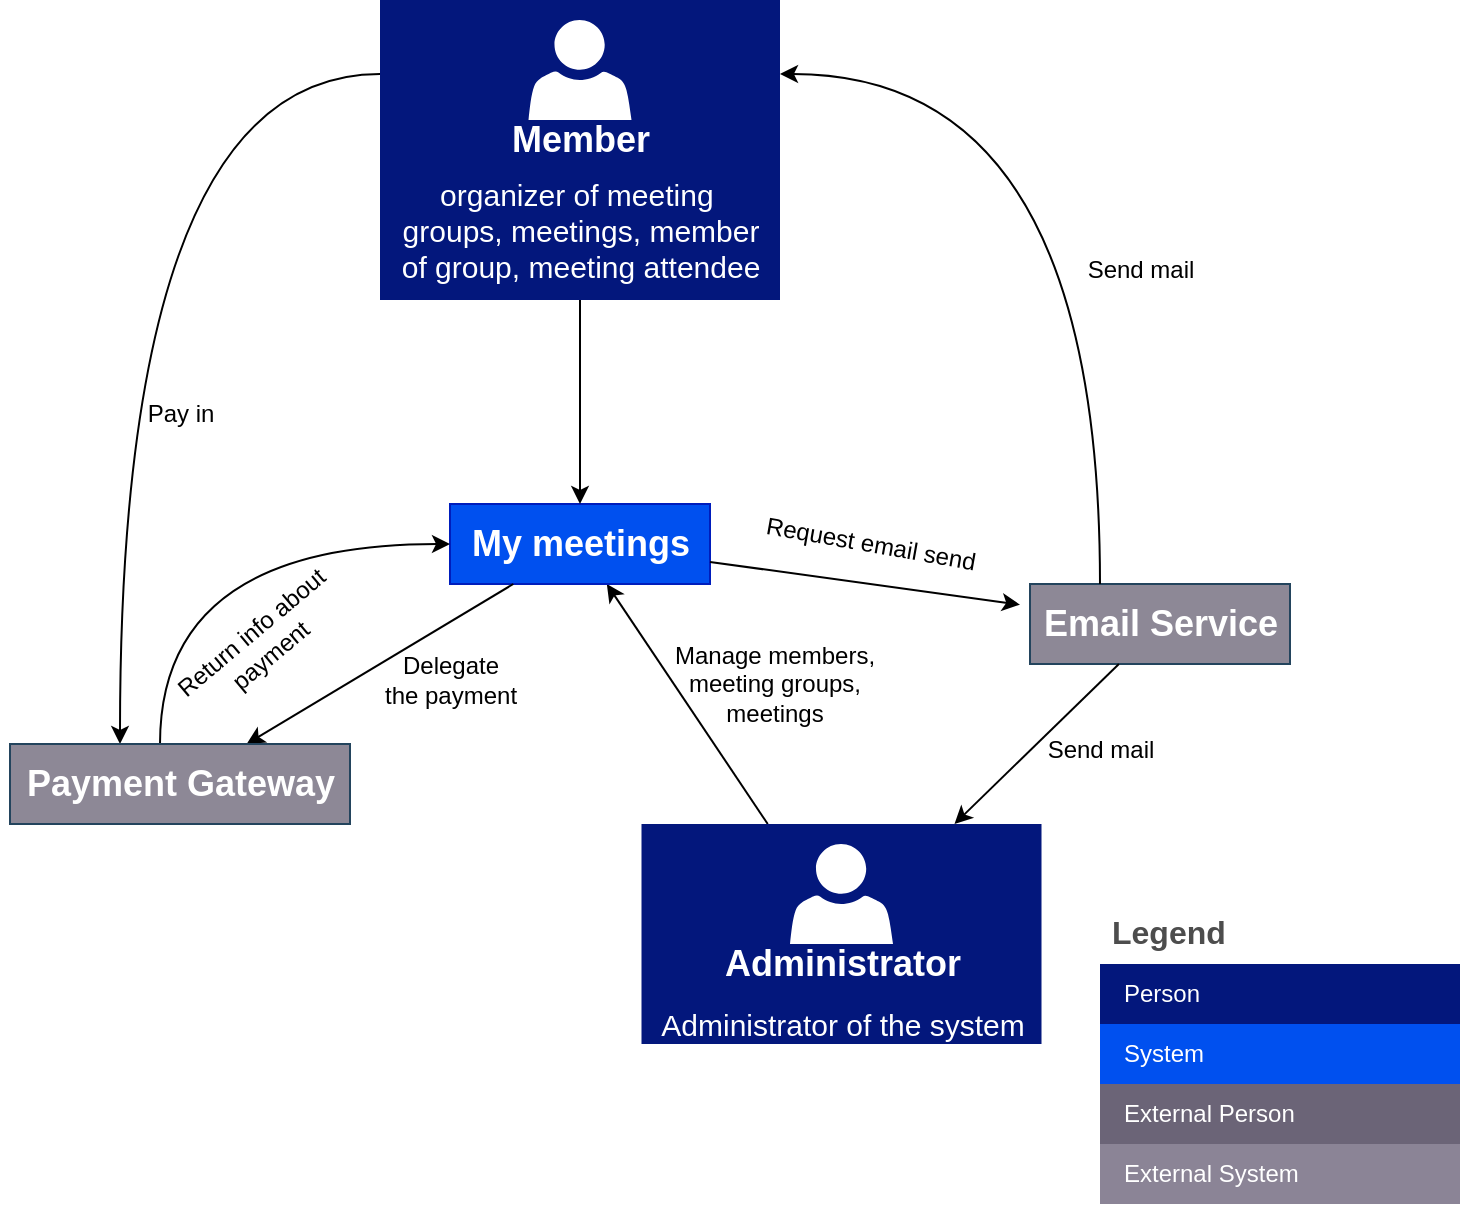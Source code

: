 <mxfile version="28.1.2">
  <diagram name="Page-1" id="IOm4iTDVq8QLSS1ZveDJ">
    <mxGraphModel dx="1042" dy="708" grid="1" gridSize="10" guides="1" tooltips="1" connect="1" arrows="1" fold="1" page="1" pageScale="1" pageWidth="827" pageHeight="1169" math="0" shadow="0">
      <root>
        <mxCell id="0" />
        <mxCell id="1" parent="0" />
        <mxCell id="tRyP_aMxS73FmC8LDNzy-54" style="edgeStyle=orthogonalEdgeStyle;rounded=0;orthogonalLoop=1;jettySize=auto;html=1;curved=1;" edge="1" parent="1" source="tRyP_aMxS73FmC8LDNzy-9" target="tRyP_aMxS73FmC8LDNzy-26">
          <mxGeometry relative="1" as="geometry">
            <Array as="points">
              <mxPoint x="140" y="145" />
            </Array>
          </mxGeometry>
        </mxCell>
        <mxCell id="tRyP_aMxS73FmC8LDNzy-9" value="" style="rounded=0;whiteSpace=wrap;html=1;strokeColor=none;fillColor=light-dark(#03177c, #ededed);" vertex="1" parent="1">
          <mxGeometry x="270" y="108" width="200" height="150" as="geometry" />
        </mxCell>
        <mxCell id="tRyP_aMxS73FmC8LDNzy-12" value="&lt;font style=&quot;font-size: 15px;&quot;&gt;organizer of meeting&amp;nbsp;&lt;/font&gt;&lt;div&gt;&lt;font style=&quot;font-size: 15px;&quot;&gt;groups,&amp;nbsp;&lt;span style=&quot;background-color: transparent;&quot;&gt;meetings,&amp;nbsp;&lt;/span&gt;&lt;span style=&quot;background-color: transparent;&quot;&gt;member&lt;/span&gt;&lt;/font&gt;&lt;div&gt;&lt;div&gt;&lt;font style=&quot;font-size: 15px;&quot;&gt;of group, meeting attendee&lt;/font&gt;&lt;/div&gt;&lt;/div&gt;&lt;/div&gt;" style="text;html=1;align=center;verticalAlign=middle;resizable=0;points=[];autosize=1;strokeColor=none;fillColor=none;fontColor=light-dark(#ffffff, #ededed);" vertex="1" parent="1">
          <mxGeometry x="270" y="188" width="200" height="70" as="geometry" />
        </mxCell>
        <mxCell id="tRyP_aMxS73FmC8LDNzy-13" value="" style="sketch=0;pointerEvents=1;shadow=0;dashed=0;html=1;strokeColor=none;fillColor=light-dark(#ffffff, #a8a8a8);labelPosition=center;verticalLabelPosition=bottom;verticalAlign=top;outlineConnect=0;align=center;shape=mxgraph.office.users.user;" vertex="1" parent="1">
          <mxGeometry x="344.25" y="118" width="51.5" height="50" as="geometry" />
        </mxCell>
        <mxCell id="tRyP_aMxS73FmC8LDNzy-14" value="&lt;font style=&quot;font-size: 18px;&quot;&gt;&lt;b&gt;Member&lt;/b&gt;&lt;/font&gt;" style="text;html=1;align=center;verticalAlign=middle;resizable=0;points=[];autosize=1;strokeColor=none;fillColor=none;fontColor=light-dark(#ffffff, #ededed);" vertex="1" parent="1">
          <mxGeometry x="325" y="158" width="90" height="40" as="geometry" />
        </mxCell>
        <mxCell id="tRyP_aMxS73FmC8LDNzy-48" style="rounded=0;orthogonalLoop=1;jettySize=auto;html=1;" edge="1" parent="1" source="tRyP_aMxS73FmC8LDNzy-15" target="tRyP_aMxS73FmC8LDNzy-21">
          <mxGeometry relative="1" as="geometry" />
        </mxCell>
        <mxCell id="tRyP_aMxS73FmC8LDNzy-15" value="" style="rounded=0;whiteSpace=wrap;html=1;strokeColor=none;fillColor=light-dark(#03177c, #ededed);" vertex="1" parent="1">
          <mxGeometry x="400.75" y="520" width="200" height="110" as="geometry" />
        </mxCell>
        <mxCell id="tRyP_aMxS73FmC8LDNzy-16" value="&lt;span style=&quot;font-size: 15px;&quot;&gt;Administrator of the system&lt;/span&gt;" style="text;html=1;align=center;verticalAlign=middle;resizable=0;points=[];autosize=1;strokeColor=none;fillColor=none;fontColor=light-dark(#ffffff, #ededed);" vertex="1" parent="1">
          <mxGeometry x="395.75" y="604.5" width="210" height="30" as="geometry" />
        </mxCell>
        <mxCell id="tRyP_aMxS73FmC8LDNzy-17" value="" style="sketch=0;pointerEvents=1;shadow=0;dashed=0;html=1;strokeColor=none;fillColor=light-dark(#ffffff, #a8a8a8);labelPosition=center;verticalLabelPosition=bottom;verticalAlign=top;outlineConnect=0;align=center;shape=mxgraph.office.users.user;" vertex="1" parent="1">
          <mxGeometry x="475" y="530" width="51.5" height="50" as="geometry" />
        </mxCell>
        <mxCell id="tRyP_aMxS73FmC8LDNzy-18" value="&lt;font style=&quot;font-size: 18px;&quot;&gt;&lt;b&gt;Administrator&lt;/b&gt;&lt;/font&gt;" style="text;html=1;align=center;verticalAlign=middle;resizable=0;points=[];autosize=1;strokeColor=none;fillColor=none;fontColor=light-dark(#ffffff, #ededed);" vertex="1" parent="1">
          <mxGeometry x="430.75" y="570" width="140" height="40" as="geometry" />
        </mxCell>
        <mxCell id="tRyP_aMxS73FmC8LDNzy-20" value="" style="rounded=0;whiteSpace=wrap;html=1;strokeColor=#001DBC;fillColor=#0050ef;fontColor=#ffffff;" vertex="1" parent="1">
          <mxGeometry x="305" y="360" width="130" height="40" as="geometry" />
        </mxCell>
        <mxCell id="tRyP_aMxS73FmC8LDNzy-44" style="rounded=0;orthogonalLoop=1;jettySize=auto;html=1;" edge="1" parent="1" source="tRyP_aMxS73FmC8LDNzy-21" target="tRyP_aMxS73FmC8LDNzy-24">
          <mxGeometry relative="1" as="geometry" />
        </mxCell>
        <mxCell id="tRyP_aMxS73FmC8LDNzy-50" style="rounded=0;orthogonalLoop=1;jettySize=auto;html=1;" edge="1" parent="1" source="tRyP_aMxS73FmC8LDNzy-21" target="tRyP_aMxS73FmC8LDNzy-25">
          <mxGeometry relative="1" as="geometry" />
        </mxCell>
        <mxCell id="tRyP_aMxS73FmC8LDNzy-21" value="&lt;font style=&quot;font-size: 18px;&quot;&gt;&lt;b&gt;My meetings&lt;/b&gt;&lt;/font&gt;" style="text;html=1;align=center;verticalAlign=middle;resizable=0;points=[];autosize=1;strokeColor=none;fillColor=none;fontColor=light-dark(#ffffff, #ededed);" vertex="1" parent="1">
          <mxGeometry x="305" y="360" width="130" height="40" as="geometry" />
        </mxCell>
        <mxCell id="tRyP_aMxS73FmC8LDNzy-23" value="" style="rounded=0;whiteSpace=wrap;html=1;strokeColor=#23445d;fillColor=light-dark(#8d8896, #39454e);" vertex="1" parent="1">
          <mxGeometry x="595" y="400" width="130" height="40" as="geometry" />
        </mxCell>
        <mxCell id="tRyP_aMxS73FmC8LDNzy-42" style="edgeStyle=orthogonalEdgeStyle;rounded=0;orthogonalLoop=1;jettySize=auto;html=1;curved=1;" edge="1" parent="1" source="tRyP_aMxS73FmC8LDNzy-24" target="tRyP_aMxS73FmC8LDNzy-9">
          <mxGeometry relative="1" as="geometry">
            <Array as="points">
              <mxPoint x="630" y="145" />
            </Array>
          </mxGeometry>
        </mxCell>
        <mxCell id="tRyP_aMxS73FmC8LDNzy-46" style="rounded=0;orthogonalLoop=1;jettySize=auto;html=1;" edge="1" parent="1" source="tRyP_aMxS73FmC8LDNzy-24" target="tRyP_aMxS73FmC8LDNzy-15">
          <mxGeometry relative="1" as="geometry" />
        </mxCell>
        <mxCell id="tRyP_aMxS73FmC8LDNzy-24" value="&lt;font style=&quot;font-size: 18px;&quot;&gt;&lt;b&gt;Email Service&lt;/b&gt;&lt;/font&gt;" style="text;html=1;align=center;verticalAlign=middle;resizable=0;points=[];autosize=1;strokeColor=none;fillColor=none;fontColor=light-dark(#ffffff, #ededed);" vertex="1" parent="1">
          <mxGeometry x="590" y="400" width="140" height="40" as="geometry" />
        </mxCell>
        <mxCell id="tRyP_aMxS73FmC8LDNzy-52" style="edgeStyle=orthogonalEdgeStyle;rounded=0;orthogonalLoop=1;jettySize=auto;html=1;curved=1;" edge="1" parent="1" source="tRyP_aMxS73FmC8LDNzy-25" target="tRyP_aMxS73FmC8LDNzy-21">
          <mxGeometry relative="1" as="geometry">
            <Array as="points">
              <mxPoint x="160" y="380" />
            </Array>
          </mxGeometry>
        </mxCell>
        <mxCell id="tRyP_aMxS73FmC8LDNzy-25" value="" style="rounded=0;whiteSpace=wrap;html=1;strokeColor=#23445d;fillColor=light-dark(#8d8896, #39454e);" vertex="1" parent="1">
          <mxGeometry x="85" y="480" width="170" height="40" as="geometry" />
        </mxCell>
        <mxCell id="tRyP_aMxS73FmC8LDNzy-26" value="&lt;span style=&quot;font-size: 18px;&quot;&gt;&lt;b&gt;Payment Gateway&lt;/b&gt;&lt;/span&gt;" style="text;html=1;align=center;verticalAlign=middle;resizable=0;points=[];autosize=1;strokeColor=none;fillColor=none;fontColor=light-dark(#ffffff, #ededed);" vertex="1" parent="1">
          <mxGeometry x="80" y="480" width="180" height="40" as="geometry" />
        </mxCell>
        <mxCell id="tRyP_aMxS73FmC8LDNzy-27" value="Legend" style="shape=table;startSize=30;container=1;collapsible=0;childLayout=tableLayout;fontSize=16;align=left;verticalAlign=top;fillColor=none;strokeColor=none;fontColor=#4D4D4D;fontStyle=1;spacingLeft=6;spacing=0;resizable=0;" vertex="1" parent="1">
          <mxGeometry x="630" y="560" width="180" height="150" as="geometry" />
        </mxCell>
        <mxCell id="tRyP_aMxS73FmC8LDNzy-28" value="" style="shape=tableRow;horizontal=0;startSize=0;swimlaneHead=0;swimlaneBody=0;strokeColor=inherit;top=0;left=0;bottom=0;right=0;collapsible=0;dropTarget=0;fillColor=none;points=[[0,0.5],[1,0.5]];portConstraint=eastwest;fontSize=12;" vertex="1" parent="tRyP_aMxS73FmC8LDNzy-27">
          <mxGeometry y="30" width="180" height="30" as="geometry" />
        </mxCell>
        <mxCell id="tRyP_aMxS73FmC8LDNzy-29" value="Person" style="shape=partialRectangle;html=1;whiteSpace=wrap;connectable=0;strokeColor=inherit;overflow=hidden;fillColor=light-dark(#03177c, #9fbce9);top=0;left=0;bottom=0;right=0;pointerEvents=1;fontSize=12;align=left;fontColor=#FFFFFF;gradientColor=none;spacingLeft=10;spacingRight=4;" vertex="1" parent="tRyP_aMxS73FmC8LDNzy-28">
          <mxGeometry width="180" height="30" as="geometry">
            <mxRectangle width="180" height="30" as="alternateBounds" />
          </mxGeometry>
        </mxCell>
        <mxCell id="tRyP_aMxS73FmC8LDNzy-30" value="" style="shape=tableRow;horizontal=0;startSize=0;swimlaneHead=0;swimlaneBody=0;strokeColor=inherit;top=0;left=0;bottom=0;right=0;collapsible=0;dropTarget=0;fillColor=none;points=[[0,0.5],[1,0.5]];portConstraint=eastwest;fontSize=12;" vertex="1" parent="tRyP_aMxS73FmC8LDNzy-27">
          <mxGeometry y="60" width="180" height="30" as="geometry" />
        </mxCell>
        <mxCell id="tRyP_aMxS73FmC8LDNzy-31" value="System" style="shape=partialRectangle;html=1;whiteSpace=wrap;connectable=0;strokeColor=inherit;overflow=hidden;fillColor=light-dark(#0050ef, #77a1e3);top=0;left=0;bottom=0;right=0;pointerEvents=1;fontSize=12;align=left;fontColor=#FFFFFF;gradientColor=none;spacingLeft=10;spacingRight=4;" vertex="1" parent="tRyP_aMxS73FmC8LDNzy-30">
          <mxGeometry width="180" height="30" as="geometry">
            <mxRectangle width="180" height="30" as="alternateBounds" />
          </mxGeometry>
        </mxCell>
        <mxCell id="tRyP_aMxS73FmC8LDNzy-36" value="" style="shape=tableRow;horizontal=0;startSize=0;swimlaneHead=0;swimlaneBody=0;strokeColor=inherit;top=0;left=0;bottom=0;right=0;collapsible=0;dropTarget=0;fillColor=none;points=[[0,0.5],[1,0.5]];portConstraint=eastwest;fontSize=12;" vertex="1" parent="tRyP_aMxS73FmC8LDNzy-27">
          <mxGeometry y="90" width="180" height="30" as="geometry" />
        </mxCell>
        <mxCell id="tRyP_aMxS73FmC8LDNzy-37" value="External Person" style="shape=partialRectangle;html=1;whiteSpace=wrap;connectable=0;strokeColor=inherit;overflow=hidden;fillColor=#6b6477;top=0;left=0;bottom=0;right=0;pointerEvents=1;fontSize=12;align=left;fontColor=#FFFFFF;gradientColor=none;spacingLeft=10;spacingRight=4;" vertex="1" parent="tRyP_aMxS73FmC8LDNzy-36">
          <mxGeometry width="180" height="30" as="geometry">
            <mxRectangle width="180" height="30" as="alternateBounds" />
          </mxGeometry>
        </mxCell>
        <mxCell id="tRyP_aMxS73FmC8LDNzy-38" value="" style="shape=tableRow;horizontal=0;startSize=0;swimlaneHead=0;swimlaneBody=0;strokeColor=inherit;top=0;left=0;bottom=0;right=0;collapsible=0;dropTarget=0;fillColor=none;points=[[0,0.5],[1,0.5]];portConstraint=eastwest;fontSize=12;" vertex="1" parent="tRyP_aMxS73FmC8LDNzy-27">
          <mxGeometry y="120" width="180" height="30" as="geometry" />
        </mxCell>
        <mxCell id="tRyP_aMxS73FmC8LDNzy-39" value="External System" style="shape=partialRectangle;html=1;whiteSpace=wrap;connectable=0;strokeColor=inherit;overflow=hidden;fillColor=#8b8496;top=0;left=0;bottom=0;right=0;pointerEvents=1;fontSize=12;align=left;fontColor=#FFFFFF;gradientColor=none;spacingLeft=10;spacingRight=4;" vertex="1" parent="tRyP_aMxS73FmC8LDNzy-38">
          <mxGeometry width="180" height="30" as="geometry">
            <mxRectangle width="180" height="30" as="alternateBounds" />
          </mxGeometry>
        </mxCell>
        <mxCell id="tRyP_aMxS73FmC8LDNzy-40" style="rounded=0;orthogonalLoop=1;jettySize=auto;html=1;" edge="1" parent="1" source="tRyP_aMxS73FmC8LDNzy-9" target="tRyP_aMxS73FmC8LDNzy-20">
          <mxGeometry relative="1" as="geometry" />
        </mxCell>
        <mxCell id="tRyP_aMxS73FmC8LDNzy-43" value="Send mail" style="text;html=1;align=center;verticalAlign=middle;resizable=0;points=[];autosize=1;strokeColor=none;fillColor=none;" vertex="1" parent="1">
          <mxGeometry x="610" y="228" width="80" height="30" as="geometry" />
        </mxCell>
        <mxCell id="tRyP_aMxS73FmC8LDNzy-45" value="Request email send" style="text;html=1;align=center;verticalAlign=middle;resizable=0;points=[];autosize=1;strokeColor=none;fillColor=none;rotation=10;" vertex="1" parent="1">
          <mxGeometry x="450" y="365" width="130" height="30" as="geometry" />
        </mxCell>
        <mxCell id="tRyP_aMxS73FmC8LDNzy-47" value="Send mail" style="text;html=1;align=center;verticalAlign=middle;resizable=0;points=[];autosize=1;strokeColor=none;fillColor=none;" vertex="1" parent="1">
          <mxGeometry x="590" y="468" width="80" height="30" as="geometry" />
        </mxCell>
        <mxCell id="tRyP_aMxS73FmC8LDNzy-49" value="Manage members,&lt;div&gt;meeting groups,&lt;div&gt;meetings&lt;/div&gt;&lt;/div&gt;" style="text;html=1;align=center;verticalAlign=middle;resizable=0;points=[];autosize=1;strokeColor=none;fillColor=none;" vertex="1" parent="1">
          <mxGeometry x="406.5" y="420" width="120" height="60" as="geometry" />
        </mxCell>
        <mxCell id="tRyP_aMxS73FmC8LDNzy-51" value="Delegate&lt;div&gt;the payment&lt;/div&gt;" style="text;html=1;align=center;verticalAlign=middle;resizable=0;points=[];autosize=1;strokeColor=none;fillColor=none;" vertex="1" parent="1">
          <mxGeometry x="260" y="428" width="90" height="40" as="geometry" />
        </mxCell>
        <mxCell id="tRyP_aMxS73FmC8LDNzy-53" value="Return info about&lt;div&gt;payment&lt;/div&gt;" style="text;html=1;align=center;verticalAlign=middle;resizable=0;points=[];autosize=1;strokeColor=none;fillColor=none;rotation=-40;" vertex="1" parent="1">
          <mxGeometry x="150" y="410" width="120" height="40" as="geometry" />
        </mxCell>
        <mxCell id="tRyP_aMxS73FmC8LDNzy-55" value="Pay in" style="text;html=1;align=center;verticalAlign=middle;resizable=0;points=[];autosize=1;strokeColor=none;fillColor=none;" vertex="1" parent="1">
          <mxGeometry x="140" y="300" width="60" height="30" as="geometry" />
        </mxCell>
      </root>
    </mxGraphModel>
  </diagram>
</mxfile>
